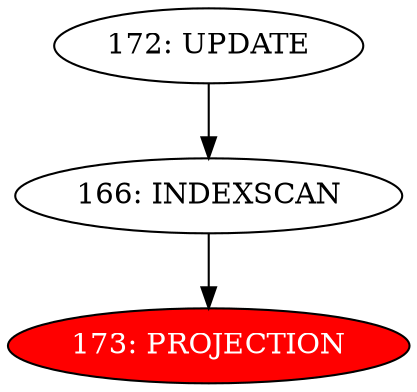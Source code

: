 digraph name {
166 [label="166: INDEXSCAN" ];
166 -> 173;
173 [label="173: PROJECTION" fontcolor="white" style="filled" fillcolor="red"];
172 [label="172: UPDATE" ];
172 -> 166;

}

